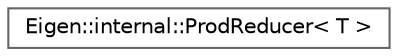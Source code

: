 digraph "类继承关系图"
{
 // LATEX_PDF_SIZE
  bgcolor="transparent";
  edge [fontname=Helvetica,fontsize=10,labelfontname=Helvetica,labelfontsize=10];
  node [fontname=Helvetica,fontsize=10,shape=box,height=0.2,width=0.4];
  rankdir="LR";
  Node0 [id="Node000000",label="Eigen::internal::ProdReducer\< T \>",height=0.2,width=0.4,color="grey40", fillcolor="white", style="filled",URL="$struct_eigen_1_1internal_1_1_prod_reducer.html",tooltip=" "];
}
